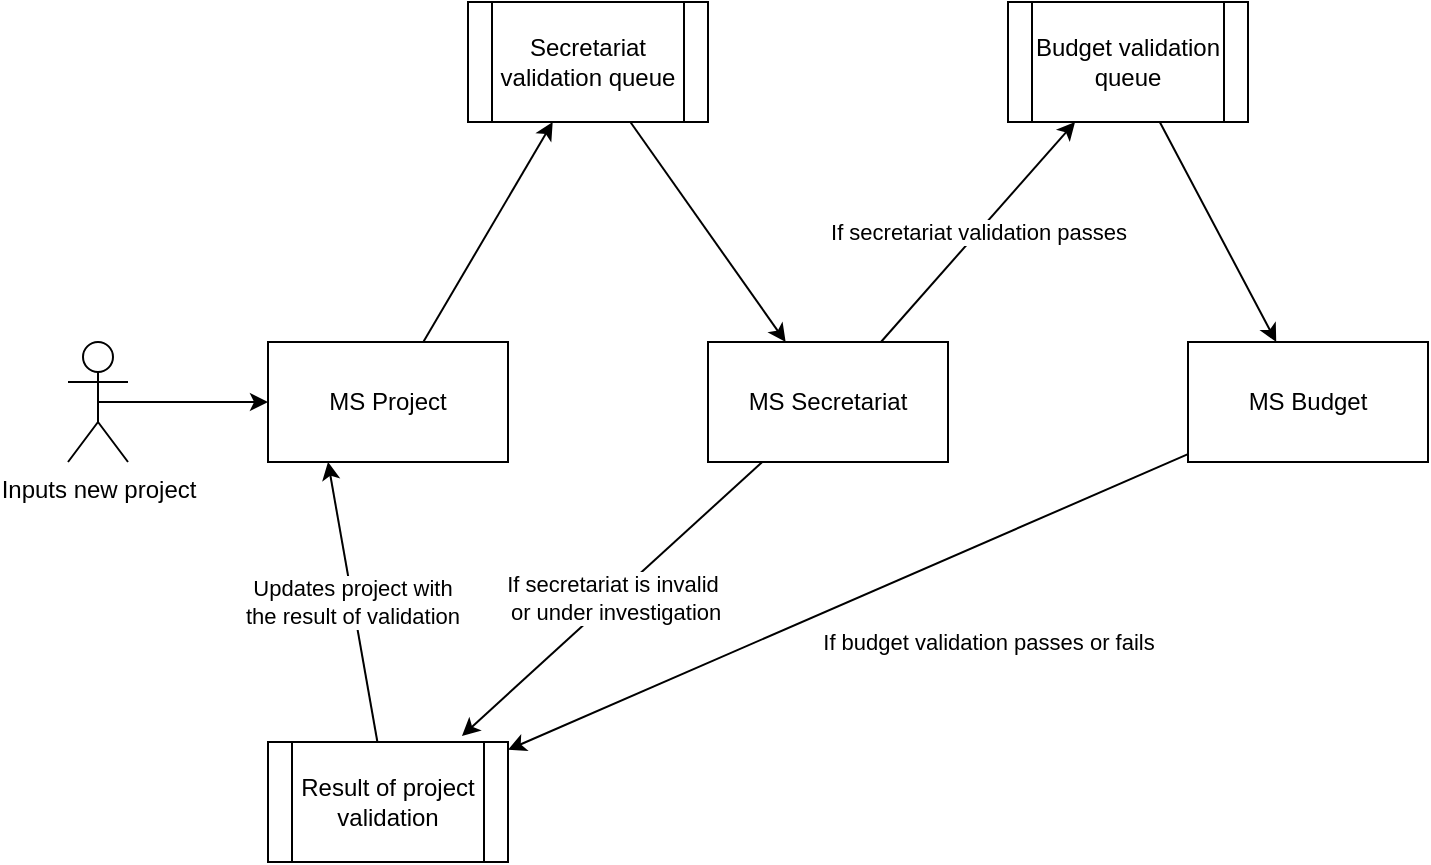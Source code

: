 <mxfile version="15.2.7" type="device"><diagram id="0xqGrGPN-eyYHRpY4fem" name="Page-1"><mxGraphModel dx="868" dy="482" grid="1" gridSize="10" guides="1" tooltips="1" connect="1" arrows="1" fold="1" page="1" pageScale="1" pageWidth="827" pageHeight="1169" math="0" shadow="0"><root><mxCell id="0"/><mxCell id="1" parent="0"/><mxCell id="EoPdX4WeO6vDxHo-fBKz-3" value="" style="endArrow=classic;html=1;exitX=0.5;exitY=0.5;exitDx=0;exitDy=0;exitPerimeter=0;" edge="1" parent="1" source="EoPdX4WeO6vDxHo-fBKz-18" target="EoPdX4WeO6vDxHo-fBKz-15"><mxGeometry width="50" height="50" relative="1" as="geometry"><mxPoint x="105" y="135" as="sourcePoint"/><mxPoint x="485" y="220" as="targetPoint"/></mxGeometry></mxCell><mxCell id="EoPdX4WeO6vDxHo-fBKz-15" value="MS Project" style="rounded=0;whiteSpace=wrap;html=1;" vertex="1" parent="1"><mxGeometry x="150" y="260" width="120" height="60" as="geometry"/></mxCell><mxCell id="EoPdX4WeO6vDxHo-fBKz-16" value="MS Budget" style="rounded=0;whiteSpace=wrap;html=1;" vertex="1" parent="1"><mxGeometry x="610" y="260" width="120" height="60" as="geometry"/></mxCell><mxCell id="EoPdX4WeO6vDxHo-fBKz-17" value="MS Secretariat" style="rounded=0;whiteSpace=wrap;html=1;" vertex="1" parent="1"><mxGeometry x="370" y="260" width="120" height="60" as="geometry"/></mxCell><mxCell id="EoPdX4WeO6vDxHo-fBKz-18" value="Inputs new project" style="shape=umlActor;verticalLabelPosition=bottom;verticalAlign=top;html=1;outlineConnect=0;" vertex="1" parent="1"><mxGeometry x="50" y="260" width="30" height="60" as="geometry"/></mxCell><mxCell id="EoPdX4WeO6vDxHo-fBKz-19" value="Secretariat validation queue" style="shape=process;whiteSpace=wrap;html=1;backgroundOutline=1;" vertex="1" parent="1"><mxGeometry x="250" y="90" width="120" height="60" as="geometry"/></mxCell><mxCell id="EoPdX4WeO6vDxHo-fBKz-20" value="" style="endArrow=classic;html=1;" edge="1" parent="1" source="EoPdX4WeO6vDxHo-fBKz-15" target="EoPdX4WeO6vDxHo-fBKz-19"><mxGeometry width="50" height="50" relative="1" as="geometry"><mxPoint x="390" y="240" as="sourcePoint"/><mxPoint x="440" y="190" as="targetPoint"/></mxGeometry></mxCell><mxCell id="EoPdX4WeO6vDxHo-fBKz-21" value="" style="endArrow=classic;html=1;" edge="1" parent="1" source="EoPdX4WeO6vDxHo-fBKz-19" target="EoPdX4WeO6vDxHo-fBKz-17"><mxGeometry width="50" height="50" relative="1" as="geometry"><mxPoint x="390" y="240" as="sourcePoint"/><mxPoint x="440" y="190" as="targetPoint"/></mxGeometry></mxCell><mxCell id="EoPdX4WeO6vDxHo-fBKz-22" value="Budget validation queue" style="shape=process;whiteSpace=wrap;html=1;backgroundOutline=1;" vertex="1" parent="1"><mxGeometry x="520" y="90" width="120" height="60" as="geometry"/></mxCell><mxCell id="EoPdX4WeO6vDxHo-fBKz-23" value="If secretariat validation passes" style="endArrow=classic;html=1;" edge="1" parent="1" source="EoPdX4WeO6vDxHo-fBKz-17" target="EoPdX4WeO6vDxHo-fBKz-22"><mxGeometry width="50" height="50" relative="1" as="geometry"><mxPoint x="390" y="240" as="sourcePoint"/><mxPoint x="440" y="190" as="targetPoint"/></mxGeometry></mxCell><mxCell id="EoPdX4WeO6vDxHo-fBKz-24" value="" style="endArrow=classic;html=1;" edge="1" parent="1" source="EoPdX4WeO6vDxHo-fBKz-22" target="EoPdX4WeO6vDxHo-fBKz-16"><mxGeometry width="50" height="50" relative="1" as="geometry"><mxPoint x="390" y="240" as="sourcePoint"/><mxPoint x="440" y="190" as="targetPoint"/></mxGeometry></mxCell><mxCell id="EoPdX4WeO6vDxHo-fBKz-25" value="Result of project validation" style="shape=process;whiteSpace=wrap;html=1;backgroundOutline=1;" vertex="1" parent="1"><mxGeometry x="150" y="460" width="120" height="60" as="geometry"/></mxCell><mxCell id="EoPdX4WeO6vDxHo-fBKz-26" value="If budget validation passes or fails" style="endArrow=classic;html=1;" edge="1" parent="1" source="EoPdX4WeO6vDxHo-fBKz-16" target="EoPdX4WeO6vDxHo-fBKz-25"><mxGeometry x="-0.303" y="46" width="50" height="50" relative="1" as="geometry"><mxPoint x="390" y="130" as="sourcePoint"/><mxPoint x="440" y="80" as="targetPoint"/><mxPoint as="offset"/></mxGeometry></mxCell><mxCell id="EoPdX4WeO6vDxHo-fBKz-27" value="Updates project with &lt;br&gt;the result of validation" style="endArrow=classic;html=1;entryX=0.25;entryY=1;entryDx=0;entryDy=0;" edge="1" parent="1" source="EoPdX4WeO6vDxHo-fBKz-25" target="EoPdX4WeO6vDxHo-fBKz-15"><mxGeometry width="50" height="50" relative="1" as="geometry"><mxPoint x="390" y="230" as="sourcePoint"/><mxPoint x="440" y="180" as="targetPoint"/></mxGeometry></mxCell><mxCell id="EoPdX4WeO6vDxHo-fBKz-28" value="If secretariat is invalid&lt;br&gt;&amp;nbsp;or under investigation" style="endArrow=classic;html=1;entryX=0.808;entryY=-0.05;entryDx=0;entryDy=0;entryPerimeter=0;" edge="1" parent="1" source="EoPdX4WeO6vDxHo-fBKz-17" target="EoPdX4WeO6vDxHo-fBKz-25"><mxGeometry width="50" height="50" relative="1" as="geometry"><mxPoint x="390" y="230" as="sourcePoint"/><mxPoint x="440" y="180" as="targetPoint"/></mxGeometry></mxCell></root></mxGraphModel></diagram></mxfile>